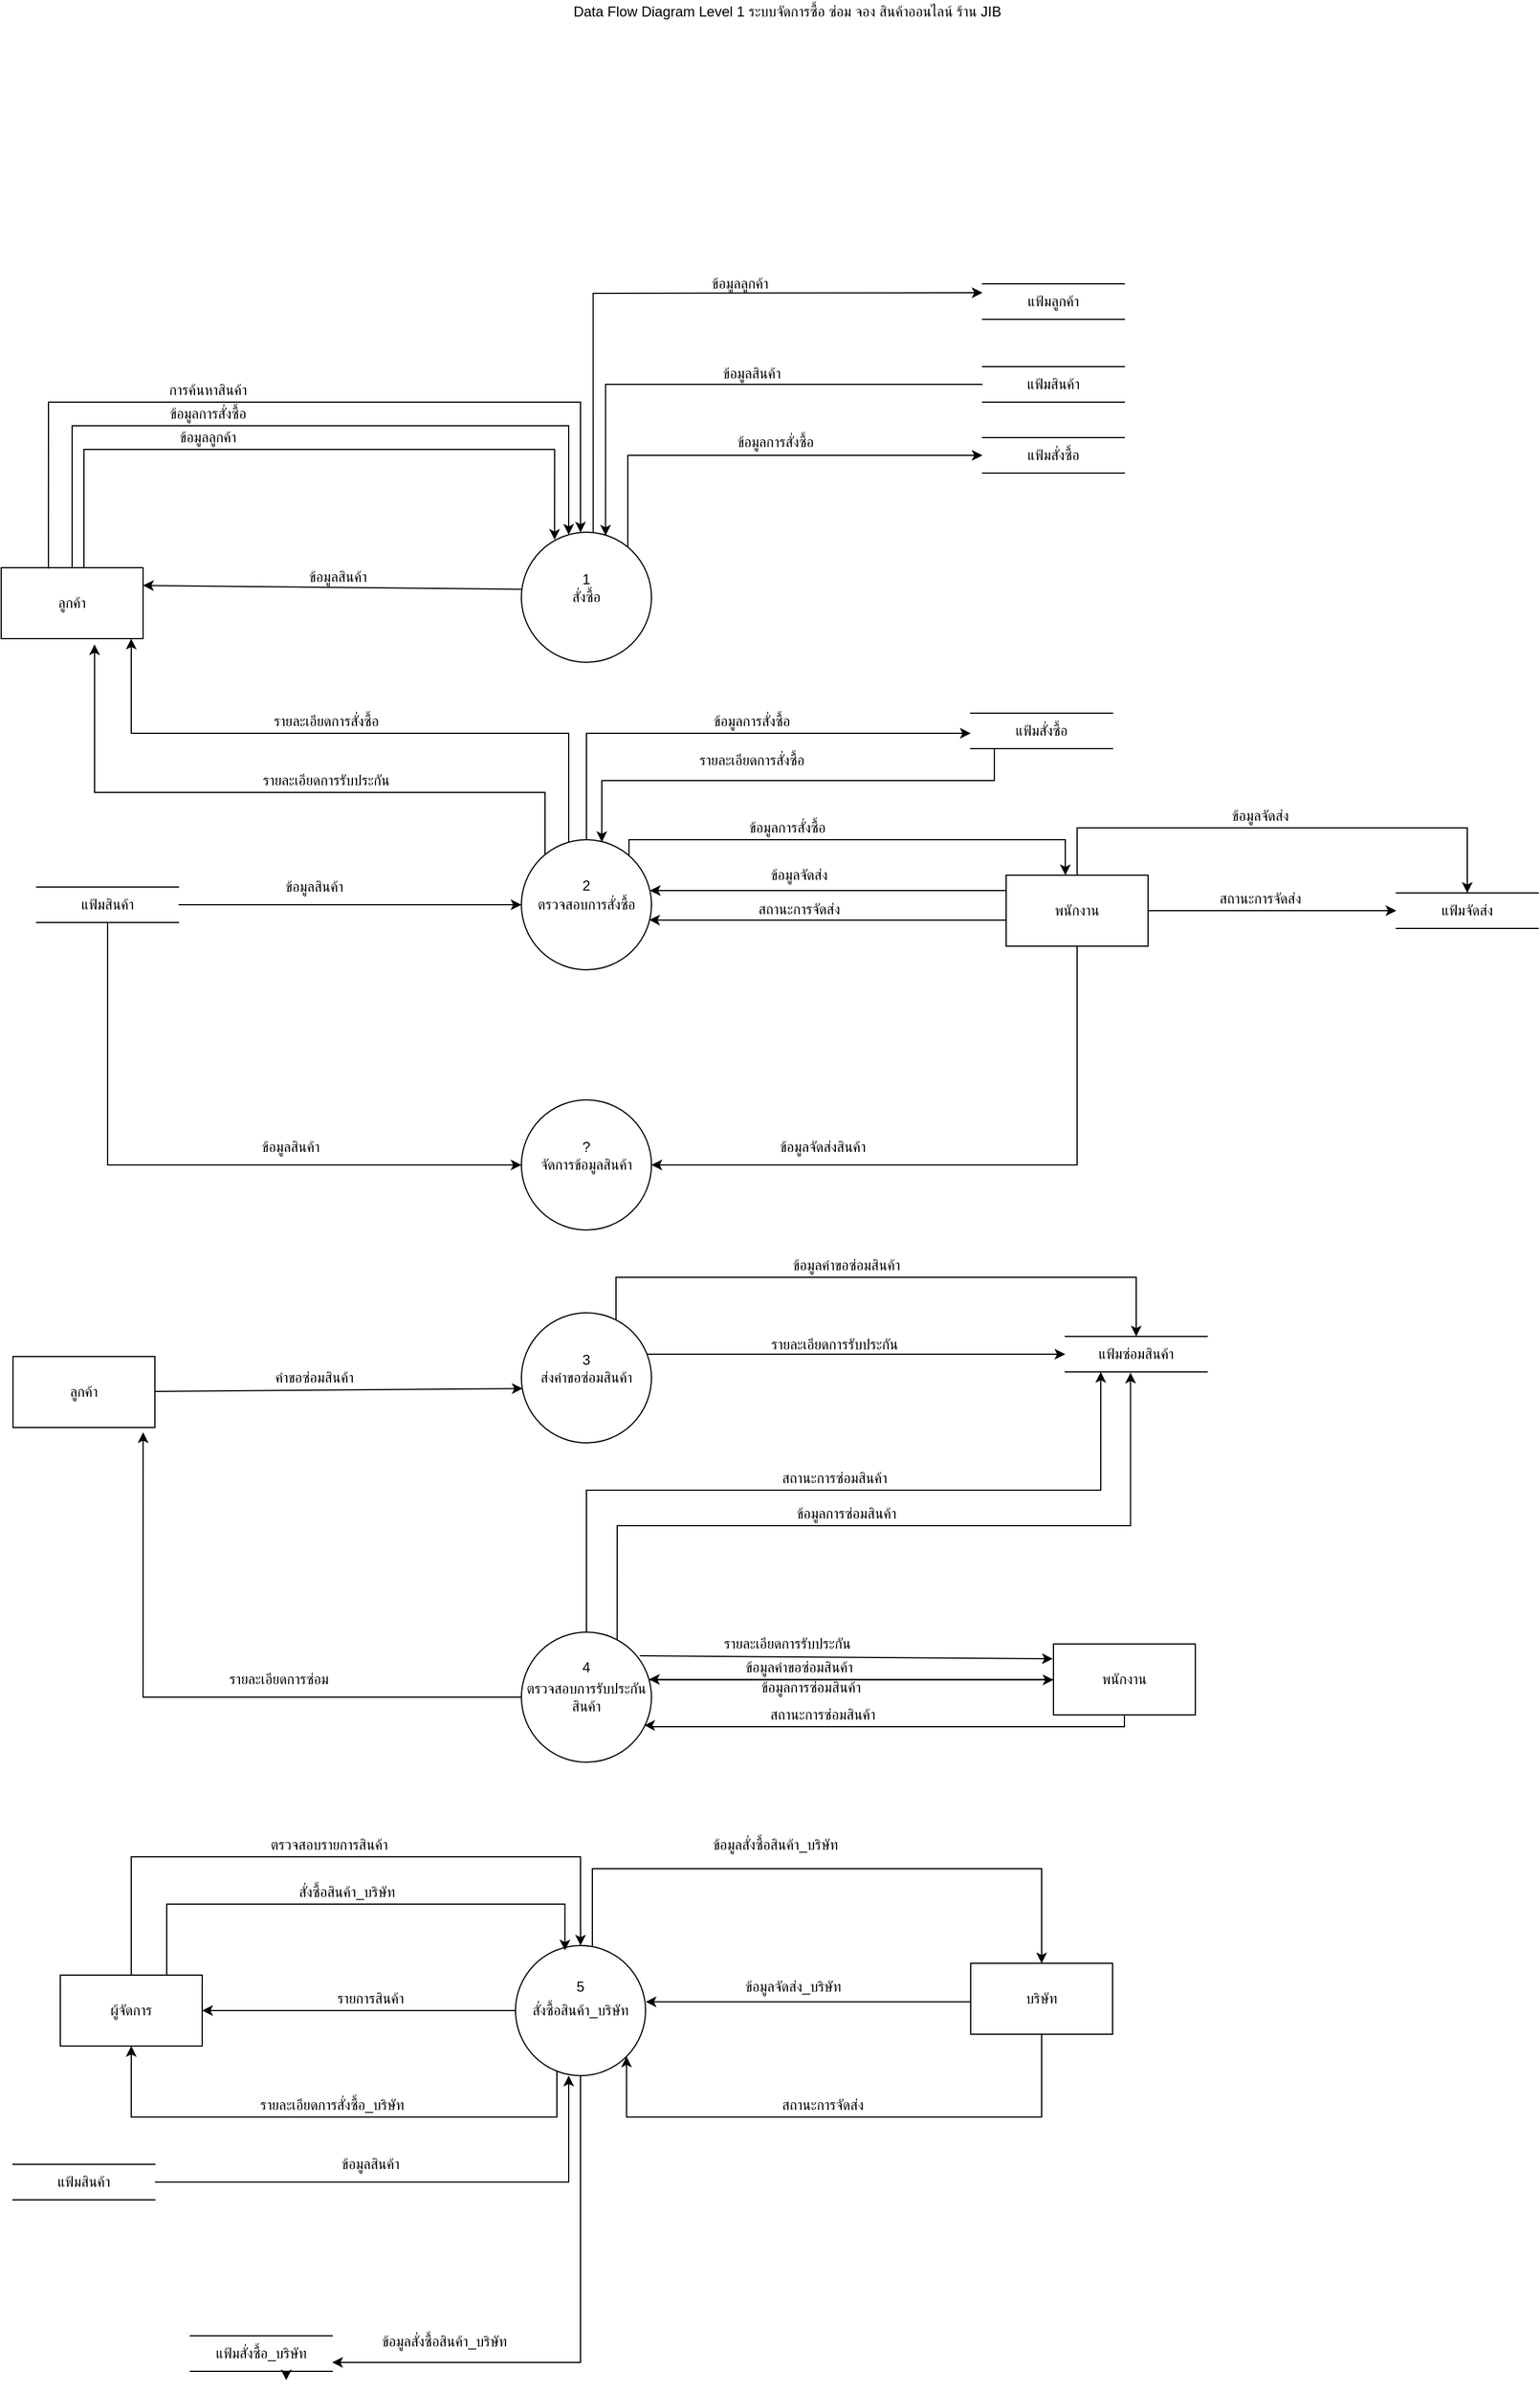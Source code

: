 <mxfile version="14.4.4" type="github">
  <diagram id="97s5W6zogUnw-100F3bP" name="Page-1">
    <mxGraphModel dx="986" dy="1596" grid="1" gridSize="10" guides="1" tooltips="1" connect="1" arrows="1" fold="1" page="1" pageScale="1" pageWidth="850" pageHeight="1100" background="none" math="0" shadow="0">
      <root>
        <mxCell id="0" />
        <mxCell id="1" parent="0" />
        <mxCell id="rlFVlTde8RNro1qCJBSL-12" style="edgeStyle=orthogonalEdgeStyle;rounded=0;orthogonalLoop=1;jettySize=auto;html=1;exitX=0.984;exitY=0.367;exitDx=0;exitDy=0;exitPerimeter=0;" edge="1" parent="1" source="rlFVlTde8RNro1qCJBSL-9" target="rlFVlTde8RNro1qCJBSL-11">
          <mxGeometry relative="1" as="geometry">
            <mxPoint x="870" y="1002" as="targetPoint" />
            <Array as="points">
              <mxPoint x="870" y="1050" />
            </Array>
          </mxGeometry>
        </mxCell>
        <mxCell id="rlFVlTde8RNro1qCJBSL-19" style="edgeStyle=orthogonalEdgeStyle;rounded=0;orthogonalLoop=1;jettySize=auto;html=1;entryX=0.5;entryY=0;entryDx=0;entryDy=0;" edge="1" parent="1" source="rlFVlTde8RNro1qCJBSL-4" target="rlFVlTde8RNro1qCJBSL-18">
          <mxGeometry relative="1" as="geometry">
            <mxPoint x="960" y="720" as="targetPoint" />
            <Array as="points">
              <mxPoint x="570" y="710" />
              <mxPoint x="1010" y="710" />
            </Array>
          </mxGeometry>
        </mxCell>
        <mxCell id="rlFVlTde8RNro1qCJBSL-24" style="edgeStyle=orthogonalEdgeStyle;rounded=0;orthogonalLoop=1;jettySize=auto;html=1;entryX=0;entryY=0.5;entryDx=0;entryDy=0;" edge="1" parent="1" source="rlFVlTde8RNro1qCJBSL-4" target="rlFVlTde8RNro1qCJBSL-18">
          <mxGeometry relative="1" as="geometry">
            <Array as="points">
              <mxPoint x="700" y="775" />
              <mxPoint x="700" y="775" />
            </Array>
          </mxGeometry>
        </mxCell>
        <mxCell id="rlFVlTde8RNro1qCJBSL-4" value="ส่งคำขอซ่อมสินค้า" style="ellipse;whiteSpace=wrap;html=1;aspect=fixed;" vertex="1" parent="1">
          <mxGeometry x="490" y="740" width="110" height="110" as="geometry" />
        </mxCell>
        <mxCell id="4YyB8-v-8qMEgtiMz1is-12" style="edgeStyle=orthogonalEdgeStyle;rounded=0;orthogonalLoop=1;jettySize=auto;html=1;" parent="1" source="4YyB8-v-8qMEgtiMz1is-1" target="4YyB8-v-8qMEgtiMz1is-4" edge="1">
          <mxGeometry relative="1" as="geometry">
            <mxPoint x="520" y="40" as="targetPoint" />
            <Array as="points">
              <mxPoint x="110" y="-10" />
              <mxPoint x="530" y="-10" />
            </Array>
          </mxGeometry>
        </mxCell>
        <mxCell id="4YyB8-v-8qMEgtiMz1is-14" style="edgeStyle=orthogonalEdgeStyle;rounded=0;orthogonalLoop=1;jettySize=auto;html=1;entryX=0.255;entryY=0.058;entryDx=0;entryDy=0;entryPerimeter=0;" parent="1" source="4YyB8-v-8qMEgtiMz1is-1" target="4YyB8-v-8qMEgtiMz1is-4" edge="1">
          <mxGeometry relative="1" as="geometry">
            <mxPoint x="470" y="30" as="targetPoint" />
            <Array as="points">
              <mxPoint x="120" y="10" />
              <mxPoint x="518" y="10" />
            </Array>
          </mxGeometry>
        </mxCell>
        <mxCell id="4YyB8-v-8qMEgtiMz1is-1" value="ลูกค้า" style="rounded=0;whiteSpace=wrap;html=1;" parent="1" vertex="1">
          <mxGeometry x="50" y="110" width="120" height="60" as="geometry" />
        </mxCell>
        <mxCell id="4YyB8-v-8qMEgtiMz1is-15" style="edgeStyle=none;rounded=0;orthogonalLoop=1;jettySize=auto;html=1;entryX=1;entryY=0.25;entryDx=0;entryDy=0;exitX=0.008;exitY=0.439;exitDx=0;exitDy=0;exitPerimeter=0;" parent="1" source="4YyB8-v-8qMEgtiMz1is-4" target="4YyB8-v-8qMEgtiMz1is-1" edge="1">
          <mxGeometry relative="1" as="geometry" />
        </mxCell>
        <mxCell id="4YyB8-v-8qMEgtiMz1is-17" style="edgeStyle=orthogonalEdgeStyle;rounded=0;orthogonalLoop=1;jettySize=auto;html=1;exitX=0.273;exitY=0.073;exitDx=0;exitDy=0;exitPerimeter=0;" parent="1" source="4YyB8-v-8qMEgtiMz1is-28" edge="1">
          <mxGeometry relative="1" as="geometry">
            <mxPoint x="560" y="270" as="sourcePoint" />
            <Array as="points">
              <mxPoint x="530" y="348" />
              <mxPoint x="530" y="250" />
              <mxPoint x="160" y="250" />
            </Array>
            <mxPoint x="160" y="170" as="targetPoint" />
          </mxGeometry>
        </mxCell>
        <mxCell id="4YyB8-v-8qMEgtiMz1is-22" style="edgeStyle=orthogonalEdgeStyle;rounded=0;orthogonalLoop=1;jettySize=auto;html=1;entryX=0;entryY=0.25;entryDx=0;entryDy=0;exitX=0.552;exitY=0.005;exitDx=0;exitDy=0;exitPerimeter=0;" parent="1" source="4YyB8-v-8qMEgtiMz1is-4" target="4YyB8-v-8qMEgtiMz1is-18" edge="1">
          <mxGeometry relative="1" as="geometry">
            <mxPoint x="570" y="-130" as="targetPoint" />
            <Array as="points">
              <mxPoint x="551" y="-122" />
              <mxPoint x="551" y="-122" />
            </Array>
          </mxGeometry>
        </mxCell>
        <mxCell id="4YyB8-v-8qMEgtiMz1is-26" style="edgeStyle=orthogonalEdgeStyle;rounded=0;orthogonalLoop=1;jettySize=auto;html=1;entryX=0;entryY=0.5;entryDx=0;entryDy=0;" parent="1" source="4YyB8-v-8qMEgtiMz1is-4" target="4YyB8-v-8qMEgtiMz1is-21" edge="1">
          <mxGeometry relative="1" as="geometry">
            <Array as="points">
              <mxPoint x="580" y="15" />
            </Array>
          </mxGeometry>
        </mxCell>
        <mxCell id="4YyB8-v-8qMEgtiMz1is-4" value="สั่งซื้อ" style="ellipse;whiteSpace=wrap;html=1;aspect=fixed;" parent="1" vertex="1">
          <mxGeometry x="490" y="80" width="110" height="110" as="geometry" />
        </mxCell>
        <mxCell id="4YyB8-v-8qMEgtiMz1is-5" value="1" style="text;html=1;strokeColor=none;fillColor=none;align=center;verticalAlign=middle;whiteSpace=wrap;rounded=0;" parent="1" vertex="1">
          <mxGeometry x="525" y="110" width="40" height="20" as="geometry" />
        </mxCell>
        <mxCell id="4YyB8-v-8qMEgtiMz1is-6" style="edgeStyle=orthogonalEdgeStyle;rounded=0;orthogonalLoop=1;jettySize=auto;html=1;exitX=0.333;exitY=0.012;exitDx=0;exitDy=0;exitPerimeter=0;" parent="1" source="4YyB8-v-8qMEgtiMz1is-1" target="4YyB8-v-8qMEgtiMz1is-4" edge="1">
          <mxGeometry relative="1" as="geometry">
            <mxPoint x="90" y="100" as="sourcePoint" />
            <mxPoint x="412" y="70" as="targetPoint" />
            <Array as="points">
              <mxPoint x="90" y="-30" />
              <mxPoint x="540" y="-30" />
            </Array>
          </mxGeometry>
        </mxCell>
        <mxCell id="4YyB8-v-8qMEgtiMz1is-7" value="การค้นหาสินค้า" style="text;html=1;strokeColor=none;fillColor=none;align=center;verticalAlign=middle;whiteSpace=wrap;rounded=0;" parent="1" vertex="1">
          <mxGeometry x="180" y="-50" width="90" height="20" as="geometry" />
        </mxCell>
        <mxCell id="4YyB8-v-8qMEgtiMz1is-9" value="ข้อมูลสินค้า" style="text;html=1;strokeColor=none;fillColor=none;align=center;verticalAlign=middle;whiteSpace=wrap;rounded=0;" parent="1" vertex="1">
          <mxGeometry x="280" y="108" width="110" height="20" as="geometry" />
        </mxCell>
        <mxCell id="4YyB8-v-8qMEgtiMz1is-11" value="ข้อมูลการสั่งซื้อ" style="text;html=1;strokeColor=none;fillColor=none;align=center;verticalAlign=middle;whiteSpace=wrap;rounded=0;" parent="1" vertex="1">
          <mxGeometry x="180" y="-30" width="90" height="20" as="geometry" />
        </mxCell>
        <mxCell id="4YyB8-v-8qMEgtiMz1is-13" value="ข้อมูลลูกค้า" style="text;html=1;strokeColor=none;fillColor=none;align=center;verticalAlign=middle;whiteSpace=wrap;rounded=0;" parent="1" vertex="1">
          <mxGeometry x="180" y="-10" width="90" height="20" as="geometry" />
        </mxCell>
        <mxCell id="4YyB8-v-8qMEgtiMz1is-16" value="รายละเอียดการสั่งซื้อ" style="text;html=1;strokeColor=none;fillColor=none;align=center;verticalAlign=middle;whiteSpace=wrap;rounded=0;" parent="1" vertex="1">
          <mxGeometry x="270" y="230" width="110" height="20" as="geometry" />
        </mxCell>
        <mxCell id="4YyB8-v-8qMEgtiMz1is-18" value="แฟ้มลูกค้า" style="shape=partialRectangle;whiteSpace=wrap;html=1;left=0;right=0;fillColor=none;" parent="1" vertex="1">
          <mxGeometry x="880" y="-130" width="120" height="30" as="geometry" />
        </mxCell>
        <mxCell id="4YyB8-v-8qMEgtiMz1is-24" style="edgeStyle=orthogonalEdgeStyle;rounded=0;orthogonalLoop=1;jettySize=auto;html=1;entryX=0.647;entryY=0.026;entryDx=0;entryDy=0;entryPerimeter=0;" parent="1" source="4YyB8-v-8qMEgtiMz1is-19" target="4YyB8-v-8qMEgtiMz1is-4" edge="1">
          <mxGeometry relative="1" as="geometry" />
        </mxCell>
        <mxCell id="4YyB8-v-8qMEgtiMz1is-19" value="แฟ้มสินค้า" style="shape=partialRectangle;whiteSpace=wrap;html=1;left=0;right=0;fillColor=none;" parent="1" vertex="1">
          <mxGeometry x="880" y="-60" width="120" height="30" as="geometry" />
        </mxCell>
        <mxCell id="4YyB8-v-8qMEgtiMz1is-21" value="แฟ้มสั่งซื้อ" style="shape=partialRectangle;whiteSpace=wrap;html=1;left=0;right=0;fillColor=none;" parent="1" vertex="1">
          <mxGeometry x="880" width="120" height="30" as="geometry" />
        </mxCell>
        <mxCell id="4YyB8-v-8qMEgtiMz1is-23" value="ข้อมูลลูกค้า" style="text;html=1;strokeColor=none;fillColor=none;align=center;verticalAlign=middle;whiteSpace=wrap;rounded=0;" parent="1" vertex="1">
          <mxGeometry x="630" y="-140" width="90" height="20" as="geometry" />
        </mxCell>
        <mxCell id="4YyB8-v-8qMEgtiMz1is-25" value="ข้อมูลสินค้า" style="text;html=1;strokeColor=none;fillColor=none;align=center;verticalAlign=middle;whiteSpace=wrap;rounded=0;" parent="1" vertex="1">
          <mxGeometry x="630" y="-64" width="110" height="20" as="geometry" />
        </mxCell>
        <mxCell id="4YyB8-v-8qMEgtiMz1is-27" value="ข้อมูลการสั่งซื้อ" style="text;html=1;strokeColor=none;fillColor=none;align=center;verticalAlign=middle;whiteSpace=wrap;rounded=0;" parent="1" vertex="1">
          <mxGeometry x="650" y="-6" width="110" height="20" as="geometry" />
        </mxCell>
        <mxCell id="4YyB8-v-8qMEgtiMz1is-34" style="edgeStyle=orthogonalEdgeStyle;rounded=0;orthogonalLoop=1;jettySize=auto;html=1;" parent="1" source="4YyB8-v-8qMEgtiMz1is-28" target="4YyB8-v-8qMEgtiMz1is-33" edge="1">
          <mxGeometry relative="1" as="geometry">
            <mxPoint x="545" y="250" as="targetPoint" />
            <Array as="points">
              <mxPoint x="545" y="250" />
            </Array>
          </mxGeometry>
        </mxCell>
        <mxCell id="4YyB8-v-8qMEgtiMz1is-41" style="edgeStyle=orthogonalEdgeStyle;rounded=0;orthogonalLoop=1;jettySize=auto;html=1;entryX=0.417;entryY=0;entryDx=0;entryDy=0;entryPerimeter=0;exitX=0.827;exitY=0.127;exitDx=0;exitDy=0;exitPerimeter=0;" parent="1" source="4YyB8-v-8qMEgtiMz1is-28" target="4YyB8-v-8qMEgtiMz1is-39" edge="1">
          <mxGeometry relative="1" as="geometry">
            <mxPoint x="580" y="340" as="sourcePoint" />
            <Array as="points">
              <mxPoint x="581" y="340" />
              <mxPoint x="950" y="340" />
            </Array>
          </mxGeometry>
        </mxCell>
        <mxCell id="rlFVlTde8RNro1qCJBSL-2" style="edgeStyle=orthogonalEdgeStyle;rounded=0;orthogonalLoop=1;jettySize=auto;html=1;entryX=0.658;entryY=1.081;entryDx=0;entryDy=0;entryPerimeter=0;" edge="1" parent="1" source="4YyB8-v-8qMEgtiMz1is-28" target="4YyB8-v-8qMEgtiMz1is-1">
          <mxGeometry relative="1" as="geometry">
            <Array as="points">
              <mxPoint x="510" y="300" />
              <mxPoint x="129" y="300" />
            </Array>
          </mxGeometry>
        </mxCell>
        <mxCell id="4YyB8-v-8qMEgtiMz1is-28" value="ตรวจสอบการสั่งซื้อ" style="ellipse;whiteSpace=wrap;html=1;aspect=fixed;" parent="1" vertex="1">
          <mxGeometry x="490" y="340" width="110" height="110" as="geometry" />
        </mxCell>
        <mxCell id="4YyB8-v-8qMEgtiMz1is-29" value="2" style="text;html=1;strokeColor=none;fillColor=none;align=center;verticalAlign=middle;whiteSpace=wrap;rounded=0;" parent="1" vertex="1">
          <mxGeometry x="525" y="369" width="40" height="20" as="geometry" />
        </mxCell>
        <mxCell id="4YyB8-v-8qMEgtiMz1is-32" style="edgeStyle=orthogonalEdgeStyle;rounded=0;orthogonalLoop=1;jettySize=auto;html=1;entryX=0;entryY=0.5;entryDx=0;entryDy=0;" parent="1" source="4YyB8-v-8qMEgtiMz1is-30" target="4YyB8-v-8qMEgtiMz1is-28" edge="1">
          <mxGeometry relative="1" as="geometry" />
        </mxCell>
        <mxCell id="4YyB8-v-8qMEgtiMz1is-51" style="edgeStyle=orthogonalEdgeStyle;rounded=0;orthogonalLoop=1;jettySize=auto;html=1;entryX=0;entryY=0.5;entryDx=0;entryDy=0;" parent="1" source="4YyB8-v-8qMEgtiMz1is-30" target="4YyB8-v-8qMEgtiMz1is-47" edge="1">
          <mxGeometry relative="1" as="geometry">
            <mxPoint x="140" y="630" as="targetPoint" />
            <Array as="points">
              <mxPoint x="140" y="615" />
            </Array>
          </mxGeometry>
        </mxCell>
        <mxCell id="4YyB8-v-8qMEgtiMz1is-30" value="แฟ้มสินค้า" style="shape=partialRectangle;whiteSpace=wrap;html=1;left=0;right=0;fillColor=none;" parent="1" vertex="1">
          <mxGeometry x="80" y="380" width="120" height="30" as="geometry" />
        </mxCell>
        <mxCell id="4YyB8-v-8qMEgtiMz1is-31" value="ข้อมูลสินค้า" style="text;html=1;strokeColor=none;fillColor=none;align=center;verticalAlign=middle;whiteSpace=wrap;rounded=0;" parent="1" vertex="1">
          <mxGeometry x="260" y="370" width="110" height="20" as="geometry" />
        </mxCell>
        <mxCell id="4YyB8-v-8qMEgtiMz1is-38" style="edgeStyle=orthogonalEdgeStyle;rounded=0;orthogonalLoop=1;jettySize=auto;html=1;entryX=0.618;entryY=0.018;entryDx=0;entryDy=0;entryPerimeter=0;" parent="1" source="4YyB8-v-8qMEgtiMz1is-33" target="4YyB8-v-8qMEgtiMz1is-28" edge="1">
          <mxGeometry relative="1" as="geometry">
            <mxPoint x="930" y="320" as="targetPoint" />
            <Array as="points">
              <mxPoint x="890" y="290" />
              <mxPoint x="558" y="290" />
            </Array>
          </mxGeometry>
        </mxCell>
        <mxCell id="4YyB8-v-8qMEgtiMz1is-33" value="แฟ้มสั่งซื้อ" style="shape=partialRectangle;whiteSpace=wrap;html=1;left=0;right=0;fillColor=none;" parent="1" vertex="1">
          <mxGeometry x="870" y="233" width="120" height="30" as="geometry" />
        </mxCell>
        <mxCell id="4YyB8-v-8qMEgtiMz1is-35" value="ข้อมูลการสั่งซื้อ" style="text;html=1;strokeColor=none;fillColor=none;align=center;verticalAlign=middle;whiteSpace=wrap;rounded=0;" parent="1" vertex="1">
          <mxGeometry x="640" y="230" width="90" height="20" as="geometry" />
        </mxCell>
        <mxCell id="4YyB8-v-8qMEgtiMz1is-37" value="รายละเอียดการสั่งซื้อ" style="text;html=1;strokeColor=none;fillColor=none;align=center;verticalAlign=middle;whiteSpace=wrap;rounded=0;" parent="1" vertex="1">
          <mxGeometry x="630" y="263" width="110" height="20" as="geometry" />
        </mxCell>
        <mxCell id="4YyB8-v-8qMEgtiMz1is-42" style="edgeStyle=orthogonalEdgeStyle;rounded=0;orthogonalLoop=1;jettySize=auto;html=1;" parent="1" target="4YyB8-v-8qMEgtiMz1is-28" edge="1">
          <mxGeometry relative="1" as="geometry">
            <mxPoint x="900" y="383" as="sourcePoint" />
            <mxPoint x="600" y="383" as="targetPoint" />
            <Array as="points">
              <mxPoint x="670" y="383" />
              <mxPoint x="670" y="383" />
            </Array>
          </mxGeometry>
        </mxCell>
        <mxCell id="4YyB8-v-8qMEgtiMz1is-49" style="edgeStyle=orthogonalEdgeStyle;rounded=0;orthogonalLoop=1;jettySize=auto;html=1;entryX=1;entryY=0.5;entryDx=0;entryDy=0;" parent="1" source="4YyB8-v-8qMEgtiMz1is-39" target="4YyB8-v-8qMEgtiMz1is-47" edge="1">
          <mxGeometry relative="1" as="geometry">
            <mxPoint x="960" y="650" as="targetPoint" />
            <Array as="points">
              <mxPoint x="960" y="615" />
            </Array>
          </mxGeometry>
        </mxCell>
        <mxCell id="rlFVlTde8RNro1qCJBSL-31" style="edgeStyle=orthogonalEdgeStyle;rounded=0;orthogonalLoop=1;jettySize=auto;html=1;entryX=0.5;entryY=0;entryDx=0;entryDy=0;" edge="1" parent="1" source="4YyB8-v-8qMEgtiMz1is-39" target="rlFVlTde8RNro1qCJBSL-29">
          <mxGeometry relative="1" as="geometry">
            <Array as="points">
              <mxPoint x="960" y="330" />
              <mxPoint x="1290" y="330" />
            </Array>
          </mxGeometry>
        </mxCell>
        <mxCell id="rlFVlTde8RNro1qCJBSL-34" style="edgeStyle=orthogonalEdgeStyle;rounded=0;orthogonalLoop=1;jettySize=auto;html=1;" edge="1" parent="1" source="4YyB8-v-8qMEgtiMz1is-39" target="rlFVlTde8RNro1qCJBSL-29">
          <mxGeometry relative="1" as="geometry" />
        </mxCell>
        <mxCell id="4YyB8-v-8qMEgtiMz1is-39" value="พนักงาน" style="rounded=0;whiteSpace=wrap;html=1;" parent="1" vertex="1">
          <mxGeometry x="900" y="370" width="120" height="60" as="geometry" />
        </mxCell>
        <mxCell id="4YyB8-v-8qMEgtiMz1is-40" value="ข้อมูลการสั่งซื้อ" style="text;html=1;strokeColor=none;fillColor=none;align=center;verticalAlign=middle;whiteSpace=wrap;rounded=0;" parent="1" vertex="1">
          <mxGeometry x="670" y="320" width="90" height="20" as="geometry" />
        </mxCell>
        <mxCell id="4YyB8-v-8qMEgtiMz1is-43" value="ข้อมูลจัดส่ง" style="text;html=1;strokeColor=none;fillColor=none;align=center;verticalAlign=middle;whiteSpace=wrap;rounded=0;" parent="1" vertex="1">
          <mxGeometry x="680" y="360" width="90" height="20" as="geometry" />
        </mxCell>
        <mxCell id="4YyB8-v-8qMEgtiMz1is-45" value="สถานะการจัดส่ง" style="text;html=1;strokeColor=none;fillColor=none;align=center;verticalAlign=middle;whiteSpace=wrap;rounded=0;" parent="1" vertex="1">
          <mxGeometry x="680" y="389" width="90" height="20" as="geometry" />
        </mxCell>
        <mxCell id="4YyB8-v-8qMEgtiMz1is-46" style="edgeStyle=orthogonalEdgeStyle;rounded=0;orthogonalLoop=1;jettySize=auto;html=1;entryX=0.983;entryY=0.616;entryDx=0;entryDy=0;entryPerimeter=0;" parent="1" target="4YyB8-v-8qMEgtiMz1is-28" edge="1">
          <mxGeometry relative="1" as="geometry">
            <mxPoint x="900" y="410" as="sourcePoint" />
            <mxPoint x="630" y="450" as="targetPoint" />
            <Array as="points">
              <mxPoint x="900" y="408" />
              <mxPoint x="610" y="408" />
            </Array>
          </mxGeometry>
        </mxCell>
        <mxCell id="4YyB8-v-8qMEgtiMz1is-47" value="จัดการข้อมูลสินค้า" style="ellipse;whiteSpace=wrap;html=1;aspect=fixed;" parent="1" vertex="1">
          <mxGeometry x="490" y="560" width="110" height="110" as="geometry" />
        </mxCell>
        <mxCell id="4YyB8-v-8qMEgtiMz1is-48" value="3" style="text;html=1;strokeColor=none;fillColor=none;align=center;verticalAlign=middle;whiteSpace=wrap;rounded=0;" parent="1" vertex="1">
          <mxGeometry x="525" y="770" width="40" height="20" as="geometry" />
        </mxCell>
        <mxCell id="4YyB8-v-8qMEgtiMz1is-50" value="ข้อมูลจัดส่งสินค้า" style="text;html=1;strokeColor=none;fillColor=none;align=center;verticalAlign=middle;whiteSpace=wrap;rounded=0;" parent="1" vertex="1">
          <mxGeometry x="700" y="590" width="90" height="20" as="geometry" />
        </mxCell>
        <mxCell id="4YyB8-v-8qMEgtiMz1is-52" value="ข้อมูลสินค้า" style="text;html=1;strokeColor=none;fillColor=none;align=center;verticalAlign=middle;whiteSpace=wrap;rounded=0;" parent="1" vertex="1">
          <mxGeometry x="240" y="590" width="110" height="20" as="geometry" />
        </mxCell>
        <mxCell id="rlFVlTde8RNro1qCJBSL-1" value="Data Flow Diagram Level 1 ระบบจัดการซื้อ ซ่อม จอง สินค้าออนไลน์ ร้าน JIB" style="text;html=1;strokeColor=none;fillColor=none;align=center;verticalAlign=middle;whiteSpace=wrap;rounded=0;" vertex="1" parent="1">
          <mxGeometry x="485" y="-370" width="460" height="20" as="geometry" />
        </mxCell>
        <mxCell id="rlFVlTde8RNro1qCJBSL-3" value="รายละเอียดการรับประกัน" style="text;html=1;strokeColor=none;fillColor=none;align=center;verticalAlign=middle;whiteSpace=wrap;rounded=0;" vertex="1" parent="1">
          <mxGeometry x="260" y="280" width="130" height="20" as="geometry" />
        </mxCell>
        <mxCell id="rlFVlTde8RNro1qCJBSL-5" value="?" style="text;html=1;strokeColor=none;fillColor=none;align=center;verticalAlign=middle;whiteSpace=wrap;rounded=0;" vertex="1" parent="1">
          <mxGeometry x="525" y="590" width="40" height="20" as="geometry" />
        </mxCell>
        <mxCell id="rlFVlTde8RNro1qCJBSL-6" value="คำขอซ่อมสินค้า" style="text;html=1;strokeColor=none;fillColor=none;align=center;verticalAlign=middle;whiteSpace=wrap;rounded=0;" vertex="1" parent="1">
          <mxGeometry x="270" y="785" width="90" height="20" as="geometry" />
        </mxCell>
        <mxCell id="rlFVlTde8RNro1qCJBSL-8" style="rounded=0;orthogonalLoop=1;jettySize=auto;html=1;entryX=0.009;entryY=0.582;entryDx=0;entryDy=0;entryPerimeter=0;" edge="1" parent="1" source="rlFVlTde8RNro1qCJBSL-7" target="rlFVlTde8RNro1qCJBSL-4">
          <mxGeometry relative="1" as="geometry" />
        </mxCell>
        <mxCell id="rlFVlTde8RNro1qCJBSL-7" value="ลูกค้า" style="rounded=0;whiteSpace=wrap;html=1;" vertex="1" parent="1">
          <mxGeometry x="60" y="777" width="120" height="60" as="geometry" />
        </mxCell>
        <mxCell id="rlFVlTde8RNro1qCJBSL-22" style="edgeStyle=orthogonalEdgeStyle;rounded=0;orthogonalLoop=1;jettySize=auto;html=1;entryX=0.917;entryY=1.067;entryDx=0;entryDy=0;entryPerimeter=0;" edge="1" parent="1" source="rlFVlTde8RNro1qCJBSL-9" target="rlFVlTde8RNro1qCJBSL-7">
          <mxGeometry relative="1" as="geometry">
            <Array as="points">
              <mxPoint x="170" y="1065" />
            </Array>
          </mxGeometry>
        </mxCell>
        <mxCell id="rlFVlTde8RNro1qCJBSL-27" style="rounded=0;orthogonalLoop=1;jettySize=auto;html=1;entryX=-0.005;entryY=0.209;entryDx=0;entryDy=0;entryPerimeter=0;exitX=0.909;exitY=0.182;exitDx=0;exitDy=0;exitPerimeter=0;" edge="1" parent="1" source="rlFVlTde8RNro1qCJBSL-9" target="rlFVlTde8RNro1qCJBSL-11">
          <mxGeometry relative="1" as="geometry">
            <mxPoint x="850" y="973" as="targetPoint" />
          </mxGeometry>
        </mxCell>
        <mxCell id="rlFVlTde8RNro1qCJBSL-38" style="edgeStyle=orthogonalEdgeStyle;rounded=0;orthogonalLoop=1;jettySize=auto;html=1;entryX=0.46;entryY=1.022;entryDx=0;entryDy=0;entryPerimeter=0;exitX=0.736;exitY=0.059;exitDx=0;exitDy=0;exitPerimeter=0;" edge="1" parent="1" source="rlFVlTde8RNro1qCJBSL-9" target="rlFVlTde8RNro1qCJBSL-18">
          <mxGeometry relative="1" as="geometry">
            <Array as="points">
              <mxPoint x="571" y="920" />
              <mxPoint x="1005" y="920" />
            </Array>
          </mxGeometry>
        </mxCell>
        <mxCell id="rlFVlTde8RNro1qCJBSL-40" style="edgeStyle=orthogonalEdgeStyle;rounded=0;orthogonalLoop=1;jettySize=auto;html=1;entryX=0.25;entryY=1;entryDx=0;entryDy=0;" edge="1" parent="1" source="rlFVlTde8RNro1qCJBSL-9" target="rlFVlTde8RNro1qCJBSL-18">
          <mxGeometry relative="1" as="geometry">
            <mxPoint x="545" y="870" as="targetPoint" />
            <Array as="points">
              <mxPoint x="545" y="890" />
              <mxPoint x="980" y="890" />
            </Array>
          </mxGeometry>
        </mxCell>
        <mxCell id="rlFVlTde8RNro1qCJBSL-9" value="ตรวจสอบการรับประกันสินค้า" style="ellipse;whiteSpace=wrap;html=1;aspect=fixed;" vertex="1" parent="1">
          <mxGeometry x="490" y="1010" width="110" height="110" as="geometry" />
        </mxCell>
        <mxCell id="rlFVlTde8RNro1qCJBSL-10" value="4" style="text;html=1;strokeColor=none;fillColor=none;align=center;verticalAlign=middle;whiteSpace=wrap;rounded=0;" vertex="1" parent="1">
          <mxGeometry x="525" y="1030" width="40" height="20" as="geometry" />
        </mxCell>
        <mxCell id="rlFVlTde8RNro1qCJBSL-14" style="edgeStyle=orthogonalEdgeStyle;rounded=0;orthogonalLoop=1;jettySize=auto;html=1;" edge="1" parent="1" source="rlFVlTde8RNro1qCJBSL-11" target="rlFVlTde8RNro1qCJBSL-9">
          <mxGeometry relative="1" as="geometry">
            <Array as="points">
              <mxPoint x="1000" y="1065" />
            </Array>
          </mxGeometry>
        </mxCell>
        <mxCell id="rlFVlTde8RNro1qCJBSL-16" style="edgeStyle=orthogonalEdgeStyle;rounded=0;orthogonalLoop=1;jettySize=auto;html=1;entryX=0.945;entryY=0.716;entryDx=0;entryDy=0;entryPerimeter=0;" edge="1" parent="1" source="rlFVlTde8RNro1qCJBSL-11" target="rlFVlTde8RNro1qCJBSL-9">
          <mxGeometry relative="1" as="geometry">
            <Array as="points">
              <mxPoint x="1000" y="1090" />
              <mxPoint x="600" y="1090" />
              <mxPoint x="600" y="1089" />
            </Array>
          </mxGeometry>
        </mxCell>
        <mxCell id="rlFVlTde8RNro1qCJBSL-11" value="พนักงาน" style="rounded=0;whiteSpace=wrap;html=1;" vertex="1" parent="1">
          <mxGeometry x="940" y="1020" width="120" height="60" as="geometry" />
        </mxCell>
        <mxCell id="rlFVlTde8RNro1qCJBSL-13" value="ข้อมูลคำขอซ่อมสินค้า" style="text;html=1;strokeColor=none;fillColor=none;align=center;verticalAlign=middle;whiteSpace=wrap;rounded=0;" vertex="1" parent="1">
          <mxGeometry x="670" y="1030" width="110" height="20" as="geometry" />
        </mxCell>
        <mxCell id="rlFVlTde8RNro1qCJBSL-15" value="ข้อมูลการซ่อมสินค้า" style="text;html=1;strokeColor=none;fillColor=none;align=center;verticalAlign=middle;whiteSpace=wrap;rounded=0;" vertex="1" parent="1">
          <mxGeometry x="680" y="1047" width="110" height="20" as="geometry" />
        </mxCell>
        <mxCell id="rlFVlTde8RNro1qCJBSL-17" value="สถานะการซ่อมสินค้า" style="text;html=1;strokeColor=none;fillColor=none;align=center;verticalAlign=middle;whiteSpace=wrap;rounded=0;" vertex="1" parent="1">
          <mxGeometry x="690" y="1070" width="110" height="20" as="geometry" />
        </mxCell>
        <mxCell id="rlFVlTde8RNro1qCJBSL-18" value="แฟ้มซ่อมสินค้า" style="shape=partialRectangle;whiteSpace=wrap;html=1;left=0;right=0;fillColor=none;" vertex="1" parent="1">
          <mxGeometry x="950" y="760" width="120" height="30" as="geometry" />
        </mxCell>
        <mxCell id="rlFVlTde8RNro1qCJBSL-20" value="ข้อมูลคำขอซ่อมสินค้า" style="text;html=1;strokeColor=none;fillColor=none;align=center;verticalAlign=middle;whiteSpace=wrap;rounded=0;" vertex="1" parent="1">
          <mxGeometry x="710" y="690" width="110" height="20" as="geometry" />
        </mxCell>
        <mxCell id="rlFVlTde8RNro1qCJBSL-23" value="รายละเอียดการซ่อม" style="text;html=1;strokeColor=none;fillColor=none;align=center;verticalAlign=middle;whiteSpace=wrap;rounded=0;" vertex="1" parent="1">
          <mxGeometry x="220" y="1040" width="130" height="20" as="geometry" />
        </mxCell>
        <mxCell id="rlFVlTde8RNro1qCJBSL-25" value="รายละเอียดการรับประกัน" style="text;html=1;strokeColor=none;fillColor=none;align=center;verticalAlign=middle;whiteSpace=wrap;rounded=0;" vertex="1" parent="1">
          <mxGeometry x="690" y="757" width="130" height="20" as="geometry" />
        </mxCell>
        <mxCell id="rlFVlTde8RNro1qCJBSL-28" value="รายละเอียดการรับประกัน" style="text;html=1;strokeColor=none;fillColor=none;align=center;verticalAlign=middle;whiteSpace=wrap;rounded=0;" vertex="1" parent="1">
          <mxGeometry x="650" y="1010" width="130" height="20" as="geometry" />
        </mxCell>
        <mxCell id="rlFVlTde8RNro1qCJBSL-29" value="&lt;div&gt;แฟ้มจัดส่ง&lt;/div&gt;" style="shape=partialRectangle;whiteSpace=wrap;html=1;left=0;right=0;fillColor=none;" vertex="1" parent="1">
          <mxGeometry x="1230" y="385" width="120" height="30" as="geometry" />
        </mxCell>
        <mxCell id="rlFVlTde8RNro1qCJBSL-30" value="แฟ้มสั่งซื้อ_บริษัท" style="shape=partialRectangle;whiteSpace=wrap;html=1;left=0;right=0;fillColor=none;" vertex="1" parent="1">
          <mxGeometry x="210" y="1605" width="120" height="30" as="geometry" />
        </mxCell>
        <mxCell id="rlFVlTde8RNro1qCJBSL-32" value="ข้อมูลจัดส่ง" style="text;html=1;strokeColor=none;fillColor=none;align=center;verticalAlign=middle;whiteSpace=wrap;rounded=0;" vertex="1" parent="1">
          <mxGeometry x="1070" y="310" width="90" height="20" as="geometry" />
        </mxCell>
        <mxCell id="rlFVlTde8RNro1qCJBSL-35" value="สถานะการจัดส่ง" style="text;html=1;strokeColor=none;fillColor=none;align=center;verticalAlign=middle;whiteSpace=wrap;rounded=0;" vertex="1" parent="1">
          <mxGeometry x="1070" y="380" width="90" height="20" as="geometry" />
        </mxCell>
        <mxCell id="rlFVlTde8RNro1qCJBSL-39" value="ข้อมูลการซ่อมสินค้า" style="text;html=1;strokeColor=none;fillColor=none;align=center;verticalAlign=middle;whiteSpace=wrap;rounded=0;" vertex="1" parent="1">
          <mxGeometry x="710" y="900" width="110" height="20" as="geometry" />
        </mxCell>
        <mxCell id="rlFVlTde8RNro1qCJBSL-41" value="สถานะการซ่อมสินค้า" style="text;html=1;strokeColor=none;fillColor=none;align=center;verticalAlign=middle;whiteSpace=wrap;rounded=0;" vertex="1" parent="1">
          <mxGeometry x="700" y="870" width="110" height="20" as="geometry" />
        </mxCell>
        <mxCell id="rlFVlTde8RNro1qCJBSL-49" style="edgeStyle=orthogonalEdgeStyle;rounded=0;orthogonalLoop=1;jettySize=auto;html=1;entryX=1;entryY=0.5;entryDx=0;entryDy=0;" edge="1" parent="1" source="rlFVlTde8RNro1qCJBSL-42" target="rlFVlTde8RNro1qCJBSL-44">
          <mxGeometry relative="1" as="geometry" />
        </mxCell>
        <mxCell id="rlFVlTde8RNro1qCJBSL-58" style="edgeStyle=orthogonalEdgeStyle;rounded=0;orthogonalLoop=1;jettySize=auto;html=1;entryX=0.5;entryY=0;entryDx=0;entryDy=0;" edge="1" parent="1" source="rlFVlTde8RNro1qCJBSL-42" target="rlFVlTde8RNro1qCJBSL-54">
          <mxGeometry relative="1" as="geometry">
            <mxPoint x="940" y="1210" as="targetPoint" />
            <Array as="points">
              <mxPoint x="550" y="1210" />
              <mxPoint x="930" y="1210" />
            </Array>
          </mxGeometry>
        </mxCell>
        <mxCell id="rlFVlTde8RNro1qCJBSL-61" style="edgeStyle=orthogonalEdgeStyle;rounded=0;orthogonalLoop=1;jettySize=auto;html=1;" edge="1" parent="1" source="rlFVlTde8RNro1qCJBSL-42" target="rlFVlTde8RNro1qCJBSL-44">
          <mxGeometry relative="1" as="geometry">
            <mxPoint x="160" y="1410" as="targetPoint" />
            <Array as="points">
              <mxPoint x="520" y="1420" />
              <mxPoint x="160" y="1420" />
            </Array>
          </mxGeometry>
        </mxCell>
        <mxCell id="rlFVlTde8RNro1qCJBSL-70" style="edgeStyle=orthogonalEdgeStyle;rounded=0;orthogonalLoop=1;jettySize=auto;html=1;entryX=1;entryY=0.75;entryDx=0;entryDy=0;" edge="1" parent="1" source="rlFVlTde8RNro1qCJBSL-42" target="rlFVlTde8RNro1qCJBSL-30">
          <mxGeometry relative="1" as="geometry">
            <mxPoint x="540.0" y="1620" as="targetPoint" />
            <Array as="points">
              <mxPoint x="540" y="1628" />
            </Array>
          </mxGeometry>
        </mxCell>
        <mxCell id="rlFVlTde8RNro1qCJBSL-42" value="สั่งซื้อสินค้า_บริษัท" style="ellipse;whiteSpace=wrap;html=1;aspect=fixed;" vertex="1" parent="1">
          <mxGeometry x="485" y="1275" width="110" height="110" as="geometry" />
        </mxCell>
        <mxCell id="rlFVlTde8RNro1qCJBSL-43" value="5" style="text;html=1;strokeColor=none;fillColor=none;align=center;verticalAlign=middle;whiteSpace=wrap;rounded=0;" vertex="1" parent="1">
          <mxGeometry x="520" y="1300" width="40" height="20" as="geometry" />
        </mxCell>
        <mxCell id="rlFVlTde8RNro1qCJBSL-47" style="edgeStyle=orthogonalEdgeStyle;rounded=0;orthogonalLoop=1;jettySize=auto;html=1;" edge="1" parent="1" source="rlFVlTde8RNro1qCJBSL-44">
          <mxGeometry relative="1" as="geometry">
            <mxPoint x="540" y="1275" as="targetPoint" />
            <Array as="points">
              <mxPoint x="160" y="1200" />
              <mxPoint x="540" y="1200" />
            </Array>
          </mxGeometry>
        </mxCell>
        <mxCell id="rlFVlTde8RNro1qCJBSL-55" style="edgeStyle=orthogonalEdgeStyle;rounded=0;orthogonalLoop=1;jettySize=auto;html=1;entryX=0.38;entryY=0.037;entryDx=0;entryDy=0;entryPerimeter=0;" edge="1" parent="1" source="rlFVlTde8RNro1qCJBSL-44" target="rlFVlTde8RNro1qCJBSL-42">
          <mxGeometry relative="1" as="geometry">
            <mxPoint x="210" y="1220.0" as="targetPoint" />
            <Array as="points">
              <mxPoint x="190" y="1240" />
              <mxPoint x="527" y="1240" />
            </Array>
          </mxGeometry>
        </mxCell>
        <mxCell id="rlFVlTde8RNro1qCJBSL-44" value="ผู้จัดการ" style="rounded=0;whiteSpace=wrap;html=1;" vertex="1" parent="1">
          <mxGeometry x="100" y="1300" width="120" height="60" as="geometry" />
        </mxCell>
        <mxCell id="rlFVlTde8RNro1qCJBSL-51" style="edgeStyle=orthogonalEdgeStyle;rounded=0;orthogonalLoop=1;jettySize=auto;html=1;" edge="1" parent="1" source="rlFVlTde8RNro1qCJBSL-45">
          <mxGeometry relative="1" as="geometry">
            <mxPoint x="530" y="1385" as="targetPoint" />
            <Array as="points">
              <mxPoint x="530" y="1475" />
            </Array>
          </mxGeometry>
        </mxCell>
        <mxCell id="rlFVlTde8RNro1qCJBSL-45" value="แฟ้มสินค้า" style="shape=partialRectangle;whiteSpace=wrap;html=1;left=0;right=0;fillColor=none;" vertex="1" parent="1">
          <mxGeometry x="60" y="1460" width="120" height="30" as="geometry" />
        </mxCell>
        <mxCell id="rlFVlTde8RNro1qCJBSL-48" value="ตรวจสอบรายการสินค้า" style="text;html=1;strokeColor=none;fillColor=none;align=center;verticalAlign=middle;whiteSpace=wrap;rounded=0;" vertex="1" parent="1">
          <mxGeometry x="265" y="1180" width="125" height="20" as="geometry" />
        </mxCell>
        <mxCell id="rlFVlTde8RNro1qCJBSL-50" value="รายการสินค้า" style="text;html=1;strokeColor=none;fillColor=none;align=center;verticalAlign=middle;whiteSpace=wrap;rounded=0;" vertex="1" parent="1">
          <mxGeometry x="300" y="1310" width="125" height="20" as="geometry" />
        </mxCell>
        <mxCell id="rlFVlTde8RNro1qCJBSL-52" value="ข้อมูลสินค้า" style="text;html=1;strokeColor=none;fillColor=none;align=center;verticalAlign=middle;whiteSpace=wrap;rounded=0;" vertex="1" parent="1">
          <mxGeometry x="300" y="1450" width="125" height="20" as="geometry" />
        </mxCell>
        <mxCell id="rlFVlTde8RNro1qCJBSL-65" style="edgeStyle=orthogonalEdgeStyle;rounded=0;orthogonalLoop=1;jettySize=auto;html=1;entryX=1.001;entryY=0.433;entryDx=0;entryDy=0;entryPerimeter=0;" edge="1" parent="1" source="rlFVlTde8RNro1qCJBSL-54" target="rlFVlTde8RNro1qCJBSL-42">
          <mxGeometry relative="1" as="geometry">
            <Array as="points">
              <mxPoint x="732" y="1323" />
            </Array>
          </mxGeometry>
        </mxCell>
        <mxCell id="rlFVlTde8RNro1qCJBSL-66" style="edgeStyle=orthogonalEdgeStyle;rounded=0;orthogonalLoop=1;jettySize=auto;html=1;entryX=1;entryY=1;entryDx=0;entryDy=0;" edge="1" parent="1" source="rlFVlTde8RNro1qCJBSL-54" target="rlFVlTde8RNro1qCJBSL-42">
          <mxGeometry relative="1" as="geometry">
            <mxPoint x="920" y="1460" as="targetPoint" />
            <Array as="points">
              <mxPoint x="930" y="1420" />
              <mxPoint x="579" y="1420" />
            </Array>
          </mxGeometry>
        </mxCell>
        <mxCell id="rlFVlTde8RNro1qCJBSL-54" value="บริษัท" style="rounded=0;whiteSpace=wrap;html=1;" vertex="1" parent="1">
          <mxGeometry x="870" y="1290" width="120" height="60" as="geometry" />
        </mxCell>
        <mxCell id="rlFVlTde8RNro1qCJBSL-56" value="สั่งซื้อสินค้า_บริษัท" style="text;html=1;strokeColor=none;fillColor=none;align=center;verticalAlign=middle;whiteSpace=wrap;rounded=0;" vertex="1" parent="1">
          <mxGeometry x="280" y="1220" width="125" height="20" as="geometry" />
        </mxCell>
        <mxCell id="rlFVlTde8RNro1qCJBSL-57" value="ข้อมูลสั่งซื้อสินค้า_บริษัท" style="text;html=1;strokeColor=none;fillColor=none;align=center;verticalAlign=middle;whiteSpace=wrap;rounded=0;" vertex="1" parent="1">
          <mxGeometry x="635" y="1180" width="140" height="20" as="geometry" />
        </mxCell>
        <mxCell id="rlFVlTde8RNro1qCJBSL-62" value="รายละเอียดการสั่งซื้อ_บริษัท" style="text;html=1;strokeColor=none;fillColor=none;align=center;verticalAlign=middle;whiteSpace=wrap;rounded=0;" vertex="1" parent="1">
          <mxGeometry x="260" y="1400" width="140" height="20" as="geometry" />
        </mxCell>
        <mxCell id="rlFVlTde8RNro1qCJBSL-63" value="ข้อมูลจัดส่ง_บริษัท" style="text;html=1;strokeColor=none;fillColor=none;align=center;verticalAlign=middle;whiteSpace=wrap;rounded=0;" vertex="1" parent="1">
          <mxGeometry x="670" y="1300" width="100" height="20" as="geometry" />
        </mxCell>
        <mxCell id="rlFVlTde8RNro1qCJBSL-64" value="สถานะการจัดส่ง" style="text;html=1;strokeColor=none;fillColor=none;align=center;verticalAlign=middle;whiteSpace=wrap;rounded=0;" vertex="1" parent="1">
          <mxGeometry x="700" y="1400" width="90" height="20" as="geometry" />
        </mxCell>
        <mxCell id="rlFVlTde8RNro1qCJBSL-69" value="ข้อมูลสั่งซื้อสินค้า_บริษัท" style="text;html=1;strokeColor=none;fillColor=none;align=center;verticalAlign=middle;whiteSpace=wrap;rounded=0;" vertex="1" parent="1">
          <mxGeometry x="355" y="1600" width="140" height="20" as="geometry" />
        </mxCell>
        <mxCell id="rlFVlTde8RNro1qCJBSL-73" style="edgeStyle=orthogonalEdgeStyle;rounded=0;orthogonalLoop=1;jettySize=auto;html=1;exitX=0.75;exitY=1;exitDx=0;exitDy=0;entryX=0.676;entryY=1.252;entryDx=0;entryDy=0;entryPerimeter=0;" edge="1" parent="1" source="rlFVlTde8RNro1qCJBSL-30" target="rlFVlTde8RNro1qCJBSL-30">
          <mxGeometry relative="1" as="geometry" />
        </mxCell>
      </root>
    </mxGraphModel>
  </diagram>
</mxfile>
